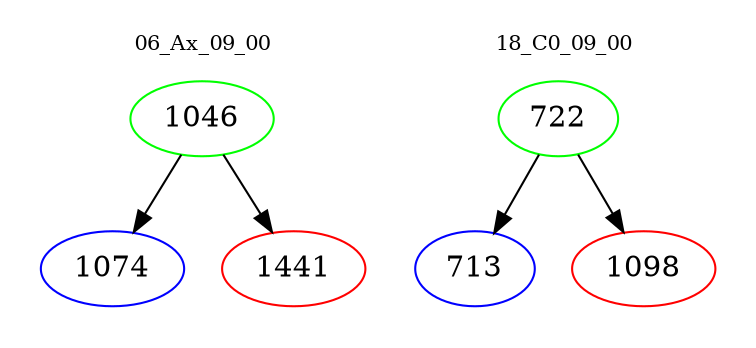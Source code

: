 digraph{
subgraph cluster_0 {
color = white
label = "06_Ax_09_00";
fontsize=10;
T0_1046 [label="1046", color="green"]
T0_1046 -> T0_1074 [color="black"]
T0_1074 [label="1074", color="blue"]
T0_1046 -> T0_1441 [color="black"]
T0_1441 [label="1441", color="red"]
}
subgraph cluster_1 {
color = white
label = "18_C0_09_00";
fontsize=10;
T1_722 [label="722", color="green"]
T1_722 -> T1_713 [color="black"]
T1_713 [label="713", color="blue"]
T1_722 -> T1_1098 [color="black"]
T1_1098 [label="1098", color="red"]
}
}
